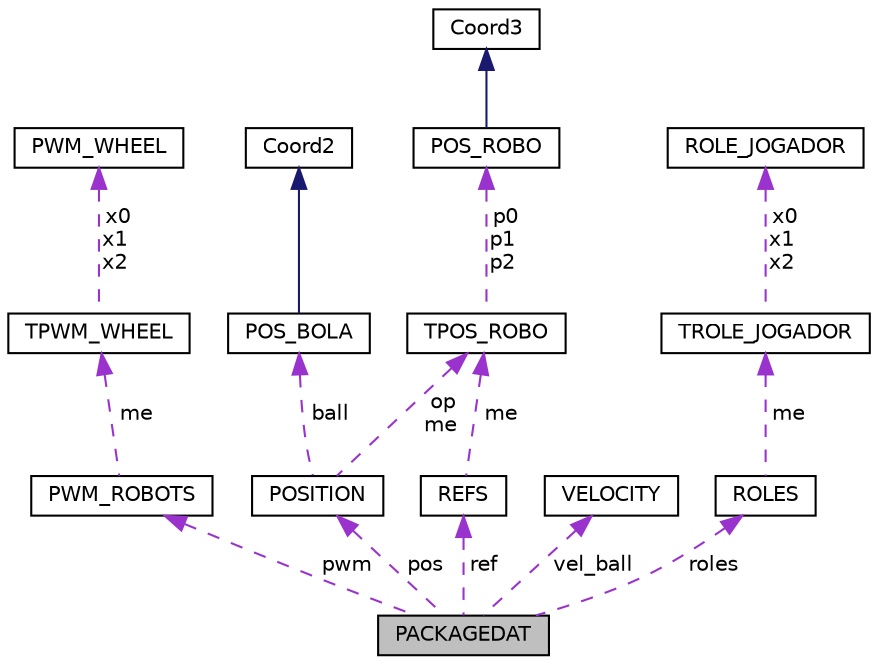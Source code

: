 digraph "PACKAGEDAT"
{
  edge [fontname="Helvetica",fontsize="10",labelfontname="Helvetica",labelfontsize="10"];
  node [fontname="Helvetica",fontsize="10",shape=record];
  Node1 [label="PACKAGEDAT",height=0.2,width=0.4,color="black", fillcolor="grey75", style="filled", fontcolor="black"];
  Node2 -> Node1 [dir="back",color="darkorchid3",fontsize="10",style="dashed",label=" pwm" ,fontname="Helvetica"];
  Node2 [label="PWM_ROBOTS",height=0.2,width=0.4,color="black", fillcolor="white", style="filled",URL="$structPWM__ROBOTS.html"];
  Node3 -> Node2 [dir="back",color="darkorchid3",fontsize="10",style="dashed",label=" me" ,fontname="Helvetica"];
  Node3 [label="TPWM_WHEEL",height=0.2,width=0.4,color="black", fillcolor="white", style="filled",URL="$structTPWM__WHEEL.html"];
  Node4 -> Node3 [dir="back",color="darkorchid3",fontsize="10",style="dashed",label=" x0\nx1\nx2" ,fontname="Helvetica"];
  Node4 [label="PWM_WHEEL",height=0.2,width=0.4,color="black", fillcolor="white", style="filled",URL="$structPWM__WHEEL.html"];
  Node5 -> Node1 [dir="back",color="darkorchid3",fontsize="10",style="dashed",label=" ref" ,fontname="Helvetica"];
  Node5 [label="REFS",height=0.2,width=0.4,color="black", fillcolor="white", style="filled",URL="$structREFS.html"];
  Node6 -> Node5 [dir="back",color="darkorchid3",fontsize="10",style="dashed",label=" me" ,fontname="Helvetica"];
  Node6 [label="TPOS_ROBO",height=0.2,width=0.4,color="black", fillcolor="white", style="filled",URL="$structTPOS__ROBO.html"];
  Node7 -> Node6 [dir="back",color="darkorchid3",fontsize="10",style="dashed",label=" p0\np1\np2" ,fontname="Helvetica"];
  Node7 [label="POS_ROBO",height=0.2,width=0.4,color="black", fillcolor="white", style="filled",URL="$structPOS__ROBO.html"];
  Node8 -> Node7 [dir="back",color="midnightblue",fontsize="10",style="solid",fontname="Helvetica"];
  Node8 [label="Coord3",height=0.2,width=0.4,color="black", fillcolor="white", style="filled",URL="$structCoord3.html"];
  Node9 -> Node1 [dir="back",color="darkorchid3",fontsize="10",style="dashed",label=" pos" ,fontname="Helvetica"];
  Node9 [label="POSITION",height=0.2,width=0.4,color="black", fillcolor="white", style="filled",URL="$structPOSITION.html"];
  Node6 -> Node9 [dir="back",color="darkorchid3",fontsize="10",style="dashed",label=" op\nme" ,fontname="Helvetica"];
  Node10 -> Node9 [dir="back",color="darkorchid3",fontsize="10",style="dashed",label=" ball" ,fontname="Helvetica"];
  Node10 [label="POS_BOLA",height=0.2,width=0.4,color="black", fillcolor="white", style="filled",URL="$structPOS__BOLA.html"];
  Node11 -> Node10 [dir="back",color="midnightblue",fontsize="10",style="solid",fontname="Helvetica"];
  Node11 [label="Coord2",height=0.2,width=0.4,color="black", fillcolor="white", style="filled",URL="$structCoord2.html"];
  Node12 -> Node1 [dir="back",color="darkorchid3",fontsize="10",style="dashed",label=" vel_ball" ,fontname="Helvetica"];
  Node12 [label="VELOCITY",height=0.2,width=0.4,color="black", fillcolor="white", style="filled",URL="$structVELOCITY.html"];
  Node13 -> Node1 [dir="back",color="darkorchid3",fontsize="10",style="dashed",label=" roles" ,fontname="Helvetica"];
  Node13 [label="ROLES",height=0.2,width=0.4,color="black", fillcolor="white", style="filled",URL="$structROLES.html"];
  Node14 -> Node13 [dir="back",color="darkorchid3",fontsize="10",style="dashed",label=" me" ,fontname="Helvetica"];
  Node14 [label="TROLE_JOGADOR",height=0.2,width=0.4,color="black", fillcolor="white", style="filled",URL="$structTROLE__JOGADOR.html"];
  Node15 -> Node14 [dir="back",color="darkorchid3",fontsize="10",style="dashed",label=" x0\nx1\nx2" ,fontname="Helvetica"];
  Node15 [label="ROLE_JOGADOR",height=0.2,width=0.4,color="black", fillcolor="white", style="filled",URL="$structROLE__JOGADOR.html"];
}
